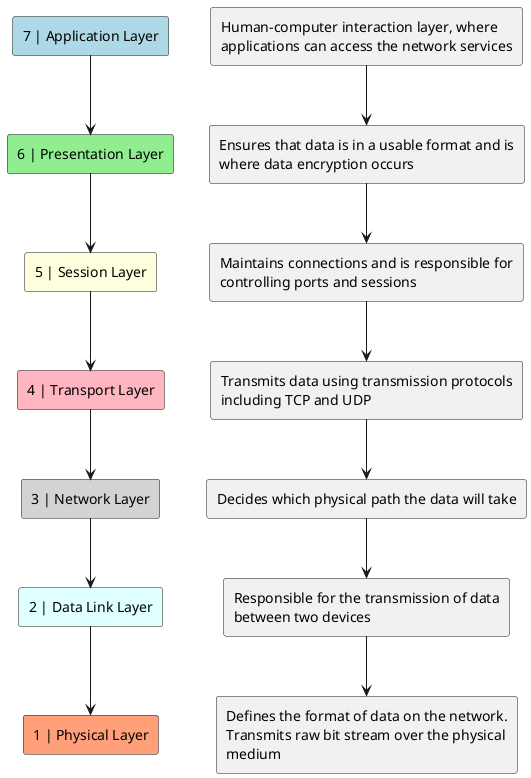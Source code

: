 @startuml OSI Model
skinparam linetype ortho

rectangle "7 | Application Layer" as ApplicationLayer #LightBlue
rectangle "6 | Presentation Layer" as PresentationLayer #LightGreen
rectangle "5 | Session Layer" as SessionLayer #LightYellow
rectangle "4 | Transport Layer" as TransportLayer #LightPink
rectangle "3 | Network Layer" as NetworkLayer #LightGray
rectangle "2 | Data Link Layer" as DataLinkLayer #LightCyan
rectangle "1 | Physical Layer" as PhysicalLayer #LightSalmon

ApplicationLayer --> PresentationLayer
PresentationLayer --> SessionLayer
SessionLayer --> TransportLayer
TransportLayer --> NetworkLayer
NetworkLayer --> DataLinkLayer
DataLinkLayer --> PhysicalLayer



rectangle "Human-computer interaction layer, where\napplications can access the network services" as ApplicationLayerDescription
rectangle "Ensures that data is in a usable format and is\nwhere data encryption occurs" as PresentationLayerDescription
rectangle "Maintains connections and is responsible for\ncontrolling ports and sessions" as SessionLayerDescription
rectangle "Transmits data using transmission protocols\nincluding TCP and UDP" as TransportLayerDescription
rectangle "Decides which physical path the data will take" as NetworkLayerDescription
rectangle "Defines the format of data on the network.\nTransmits raw bit stream over the physical\nmedium" as PhysicalLayerDescription
rectangle "Responsible for the transmission of data\nbetween two devices" as DataLinkLayerDescription

ApplicationLayerDescription --> PresentationLayerDescription
PresentationLayerDescription --> SessionLayerDescription
SessionLayerDescription --> TransportLayerDescription
TransportLayerDescription --> NetworkLayerDescription
NetworkLayerDescription --> DataLinkLayerDescription
DataLinkLayerDescription --> PhysicalLayerDescription

@enduml

@enduml
